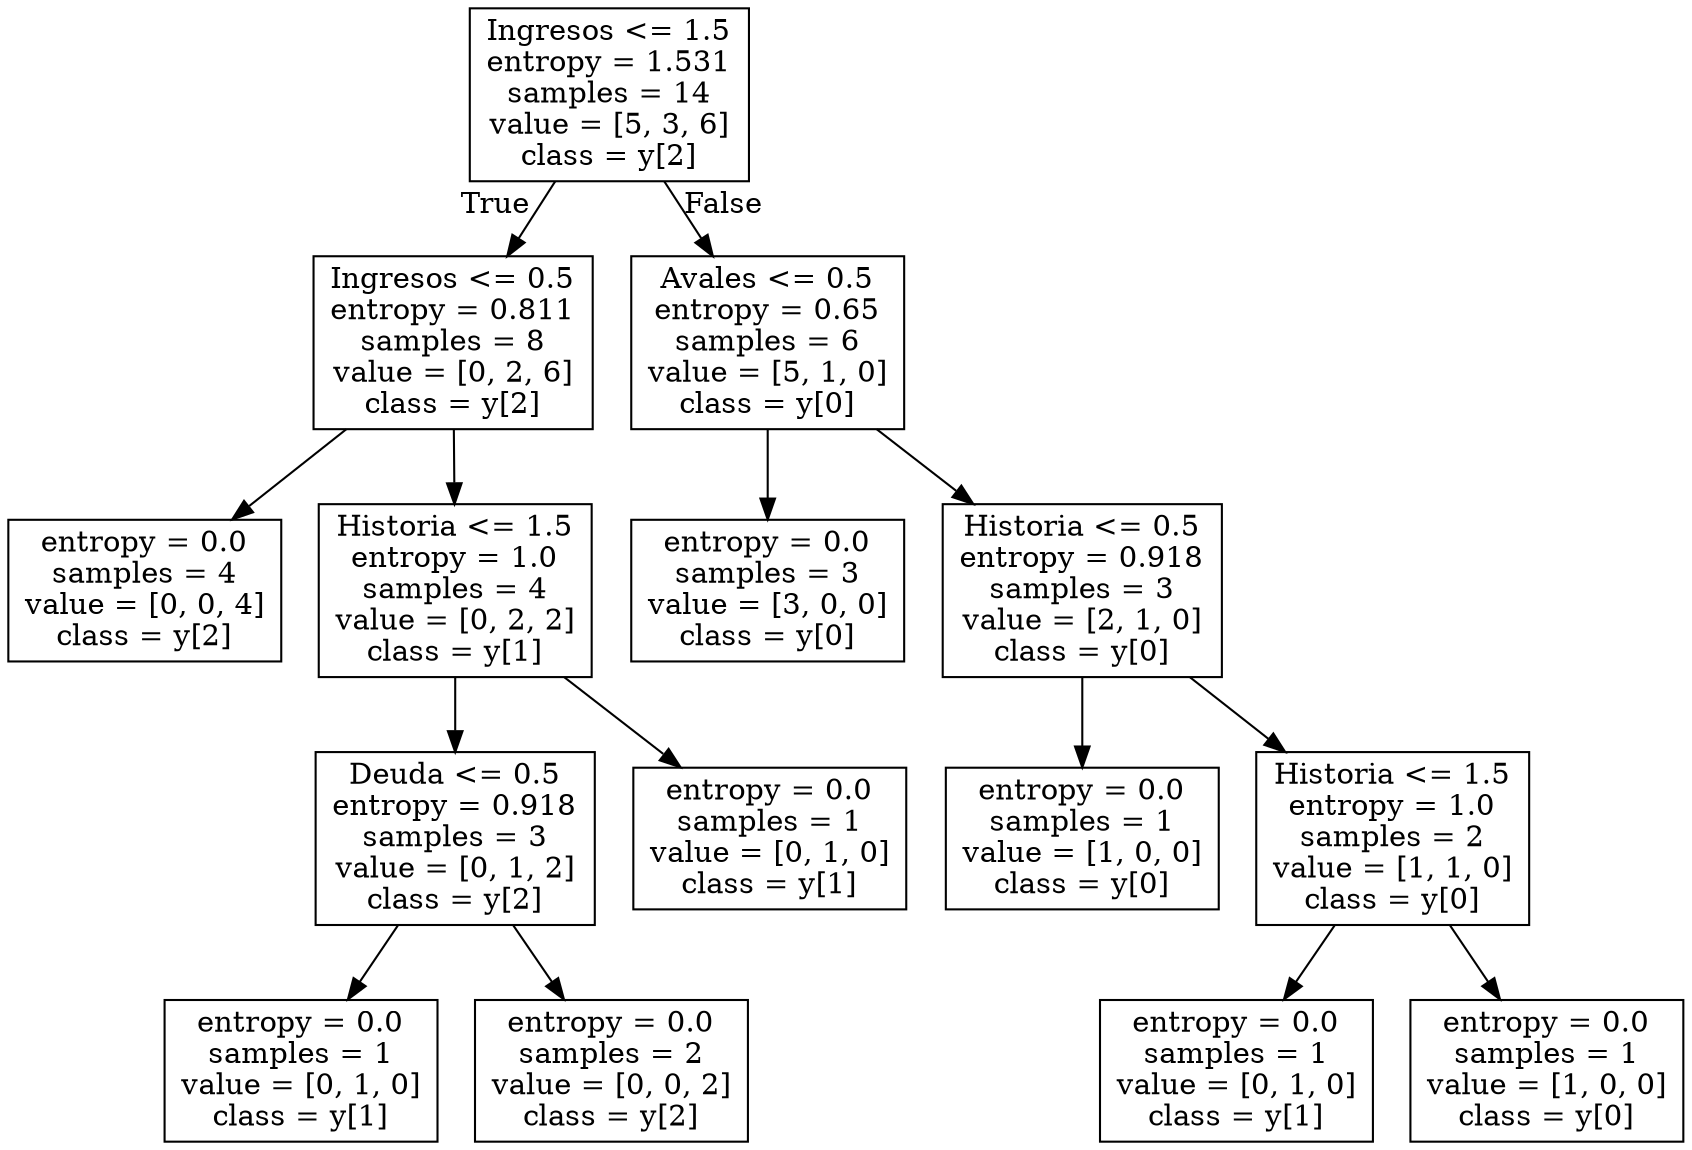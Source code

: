 digraph Tree {
node [shape=box] ;
0 [label="Ingresos <= 1.5\nentropy = 1.531\nsamples = 14\nvalue = [5, 3, 6]\nclass = y[2]"] ;
1 [label="Ingresos <= 0.5\nentropy = 0.811\nsamples = 8\nvalue = [0, 2, 6]\nclass = y[2]"] ;
0 -> 1 [labeldistance=2.5, labelangle=45, headlabel="True"] ;
2 [label="entropy = 0.0\nsamples = 4\nvalue = [0, 0, 4]\nclass = y[2]"] ;
1 -> 2 ;
3 [label="Historia <= 1.5\nentropy = 1.0\nsamples = 4\nvalue = [0, 2, 2]\nclass = y[1]"] ;
1 -> 3 ;
4 [label="Deuda <= 0.5\nentropy = 0.918\nsamples = 3\nvalue = [0, 1, 2]\nclass = y[2]"] ;
3 -> 4 ;
5 [label="entropy = 0.0\nsamples = 1\nvalue = [0, 1, 0]\nclass = y[1]"] ;
4 -> 5 ;
6 [label="entropy = 0.0\nsamples = 2\nvalue = [0, 0, 2]\nclass = y[2]"] ;
4 -> 6 ;
7 [label="entropy = 0.0\nsamples = 1\nvalue = [0, 1, 0]\nclass = y[1]"] ;
3 -> 7 ;
8 [label="Avales <= 0.5\nentropy = 0.65\nsamples = 6\nvalue = [5, 1, 0]\nclass = y[0]"] ;
0 -> 8 [labeldistance=2.5, labelangle=-45, headlabel="False"] ;
9 [label="entropy = 0.0\nsamples = 3\nvalue = [3, 0, 0]\nclass = y[0]"] ;
8 -> 9 ;
10 [label="Historia <= 0.5\nentropy = 0.918\nsamples = 3\nvalue = [2, 1, 0]\nclass = y[0]"] ;
8 -> 10 ;
11 [label="entropy = 0.0\nsamples = 1\nvalue = [1, 0, 0]\nclass = y[0]"] ;
10 -> 11 ;
12 [label="Historia <= 1.5\nentropy = 1.0\nsamples = 2\nvalue = [1, 1, 0]\nclass = y[0]"] ;
10 -> 12 ;
13 [label="entropy = 0.0\nsamples = 1\nvalue = [0, 1, 0]\nclass = y[1]"] ;
12 -> 13 ;
14 [label="entropy = 0.0\nsamples = 1\nvalue = [1, 0, 0]\nclass = y[0]"] ;
12 -> 14 ;
}